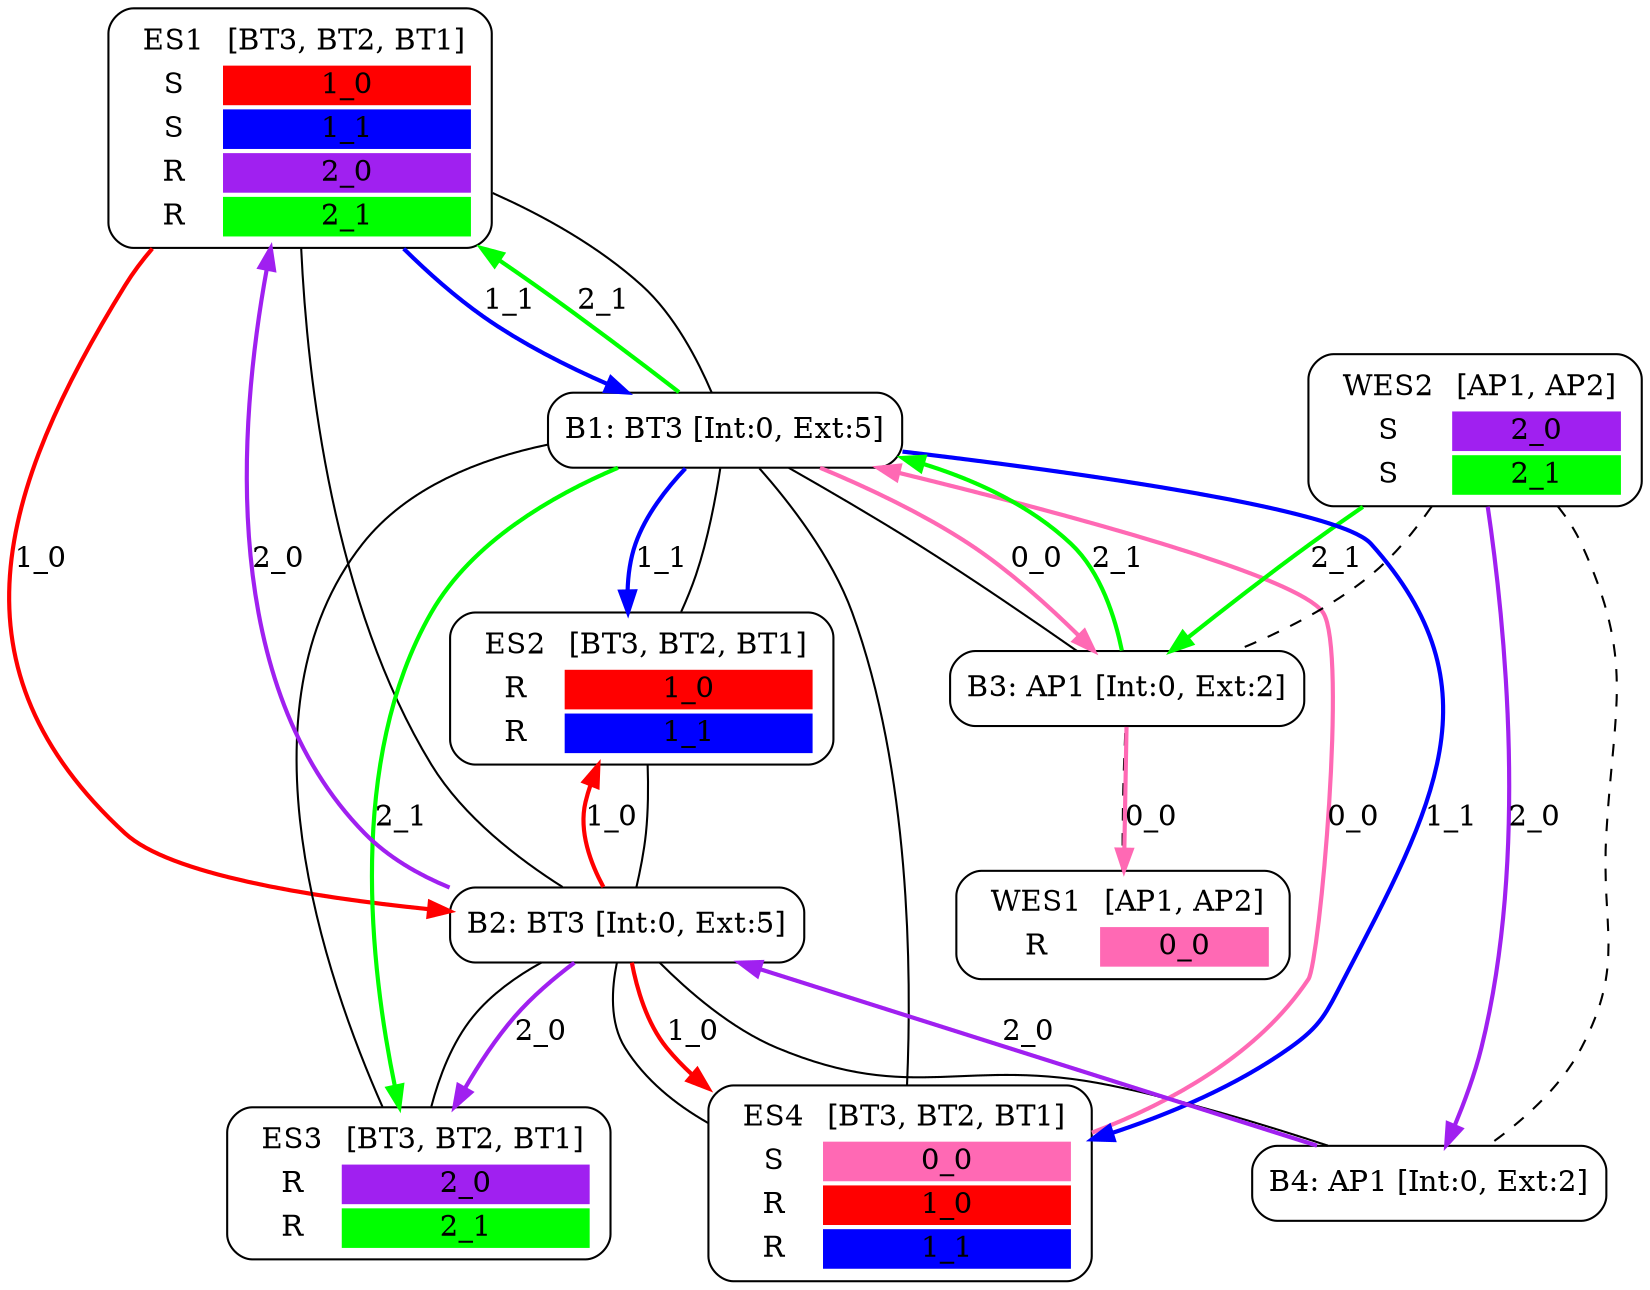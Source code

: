 digraph network {
  ES1 [ label=<<TABLE  BORDER="0"><TR> <TD ALIGN="CENTER" BORDER="0"> ES1 </TD> <TD>[BT3, BT2, BT1]</TD> </TR><TR><TD>S</TD><TD BGCOLOR="red">1_0</TD></TR>
<TR><TD>S</TD><TD BGCOLOR="blue">1_1</TD></TR>
<TR><TD>R</TD><TD BGCOLOR="purple">2_0</TD></TR>
<TR><TD>R</TD><TD BGCOLOR="green">2_1</TD></TR>
</TABLE>> shape="box" style="rounded" ];
  ES2 [ label=<<TABLE  BORDER="0"><TR> <TD ALIGN="CENTER" BORDER="0"> ES2 </TD> <TD>[BT3, BT2, BT1]</TD> </TR><TR><TD>R</TD><TD BGCOLOR="red">1_0</TD></TR>
<TR><TD>R</TD><TD BGCOLOR="blue">1_1</TD></TR>
</TABLE>> shape="box" style="rounded" ];
  ES3 [ label=<<TABLE  BORDER="0"><TR> <TD ALIGN="CENTER" BORDER="0"> ES3 </TD> <TD>[BT3, BT2, BT1]</TD> </TR><TR><TD>R</TD><TD BGCOLOR="purple">2_0</TD></TR>
<TR><TD>R</TD><TD BGCOLOR="green">2_1</TD></TR>
</TABLE>> shape="box" style="rounded" ];
  ES4 [ label=<<TABLE  BORDER="0"><TR> <TD ALIGN="CENTER" BORDER="0"> ES4 </TD> <TD>[BT3, BT2, BT1]</TD> </TR><TR><TD>S</TD><TD BGCOLOR="hotpink">0_0</TD></TR>
<TR><TD>R</TD><TD BGCOLOR="red">1_0</TD></TR>
<TR><TD>R</TD><TD BGCOLOR="blue">1_1</TD></TR>
</TABLE>> shape="box" style="rounded" ];
  WES1 [ label=<<TABLE  BORDER="0"><TR> <TD ALIGN="CENTER" BORDER="0"> WES1 </TD> <TD>[AP1, AP2]</TD> </TR><TR><TD>R</TD><TD BGCOLOR="hotpink">0_0</TD></TR>
</TABLE>> shape="box" style="rounded" ];
  WES2 [ label=<<TABLE  BORDER="0"><TR> <TD ALIGN="CENTER" BORDER="0"> WES2 </TD> <TD>[AP1, AP2]</TD> </TR><TR><TD>S</TD><TD BGCOLOR="purple">2_0</TD></TR>
<TR><TD>S</TD><TD BGCOLOR="green">2_1</TD></TR>
</TABLE>> shape="box" style="rounded" ];
  B1 [ label="B1: BT3 [Int:0, Ext:5]" shape="box" style="rounded" ];
  B2 [ label="B2: BT3 [Int:0, Ext:5]" shape="box" style="rounded" ];
  B3 [ label="B3: AP1 [Int:0, Ext:2]" shape="box" style="rounded" ];
  B4 [ label="B4: AP1 [Int:0, Ext:2]" shape="box" style="rounded" ];
  ES1 -> B1 [ arrowhead="none" ];
  ES1 -> B2 [ arrowhead="none" ];
  ES2 -> B1 [ arrowhead="none" ];
  ES2 -> B2 [ arrowhead="none" ];
  ES3 -> B1 [ arrowhead="none" ];
  ES3 -> B2 [ arrowhead="none" ];
  ES4 -> B1 [ arrowhead="none" ];
  ES4 -> B2 [ arrowhead="none" ];
  WES1 -> B3 [ style="dashed" arrowhead="none" ];
  WES2 -> B3 [ style="dashed" arrowhead="none" ];
  WES2 -> B4 [ style="dashed" arrowhead="none" ];
  B1 -> B3 [ arrowhead="none" ];
  B2 -> B4 [ arrowhead="none" ];
  ES4 -> B1 [ label="0_0" color="hotpink" style="bold" ];
  B1 -> B3 [ label="0_0" color="hotpink" style="bold" ];
  B3 -> WES1 [ label="0_0" color="hotpink" style="bold" ];
  ES1 -> B2 [ label="1_0" color="red" style="bold" ];
  B2 -> ES2 [ label="1_0" color="red" style="bold" ];
  B2 -> ES4 [ label="1_0" color="red" style="bold" ];
  ES1 -> B1 [ label="1_1" color="blue" style="bold" ];
  B1 -> ES2 [ label="1_1" color="blue" style="bold" ];
  B1 -> ES4 [ label="1_1" color="blue" style="bold" ];
  WES2 -> B4 [ label="2_0" color="purple" style="bold" ];
  B4 -> B2 [ label="2_0" color="purple" style="bold" ];
  B2 -> ES1 [ label="2_0" color="purple" style="bold" ];
  B2 -> ES3 [ label="2_0" color="purple" style="bold" ];
  WES2 -> B3 [ label="2_1" color="green" style="bold" ];
  B3 -> B1 [ label="2_1" color="green" style="bold" ];
  B1 -> ES1 [ label="2_1" color="green" style="bold" ];
  B1 -> ES3 [ label="2_1" color="green" style="bold" ];
}
